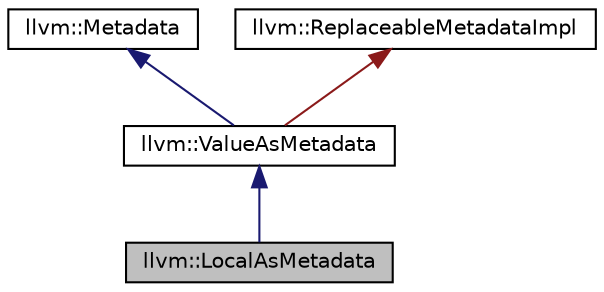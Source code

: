 digraph "llvm::LocalAsMetadata"
{
 // LATEX_PDF_SIZE
  bgcolor="transparent";
  edge [fontname="Helvetica",fontsize="10",labelfontname="Helvetica",labelfontsize="10"];
  node [fontname="Helvetica",fontsize="10",shape=record];
  Node1 [label="llvm::LocalAsMetadata",height=0.2,width=0.4,color="black", fillcolor="grey75", style="filled", fontcolor="black",tooltip=" "];
  Node2 -> Node1 [dir="back",color="midnightblue",fontsize="10",style="solid",fontname="Helvetica"];
  Node2 [label="llvm::ValueAsMetadata",height=0.2,width=0.4,color="black",URL="$classllvm_1_1ValueAsMetadata.html",tooltip="Value wrapper in the Metadata hierarchy."];
  Node3 -> Node2 [dir="back",color="midnightblue",fontsize="10",style="solid",fontname="Helvetica"];
  Node3 [label="llvm::Metadata",height=0.2,width=0.4,color="black",URL="$classllvm_1_1Metadata.html",tooltip="Root of the metadata hierarchy."];
  Node4 -> Node2 [dir="back",color="firebrick4",fontsize="10",style="solid",fontname="Helvetica"];
  Node4 [label="llvm::ReplaceableMetadataImpl",height=0.2,width=0.4,color="black",URL="$classllvm_1_1ReplaceableMetadataImpl.html",tooltip="Shared implementation of use-lists for replaceable metadata."];
}
